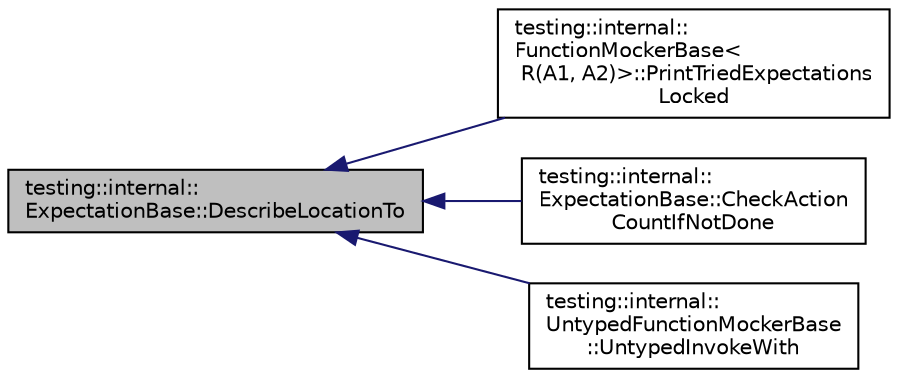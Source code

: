 digraph "testing::internal::ExpectationBase::DescribeLocationTo"
{
  edge [fontname="Helvetica",fontsize="10",labelfontname="Helvetica",labelfontsize="10"];
  node [fontname="Helvetica",fontsize="10",shape=record];
  rankdir="LR";
  Node93 [label="testing::internal::\lExpectationBase::DescribeLocationTo",height=0.2,width=0.4,color="black", fillcolor="grey75", style="filled", fontcolor="black"];
  Node93 -> Node94 [dir="back",color="midnightblue",fontsize="10",style="solid",fontname="Helvetica"];
  Node94 [label="testing::internal::\lFunctionMockerBase\<\l R(A1, A2)\>::PrintTriedExpectations\lLocked",height=0.2,width=0.4,color="black", fillcolor="white", style="filled",URL="$da/de9/classtesting_1_1internal_1_1_function_mocker_base.html#ad0183c6e8ec34498eb52f4249ec2fe9d"];
  Node93 -> Node95 [dir="back",color="midnightblue",fontsize="10",style="solid",fontname="Helvetica"];
  Node95 [label="testing::internal::\lExpectationBase::CheckAction\lCountIfNotDone",height=0.2,width=0.4,color="black", fillcolor="white", style="filled",URL="$d6/de4/classtesting_1_1internal_1_1_expectation_base.html#aaeb143b6f8676e9a6fb9b17678344f03"];
  Node93 -> Node96 [dir="back",color="midnightblue",fontsize="10",style="solid",fontname="Helvetica"];
  Node96 [label="testing::internal::\lUntypedFunctionMockerBase\l::UntypedInvokeWith",height=0.2,width=0.4,color="black", fillcolor="white", style="filled",URL="$d3/d5f/classtesting_1_1internal_1_1_untyped_function_mocker_base.html#adaec41c0ba8a07c2415f6c8efa0ca54f"];
}
